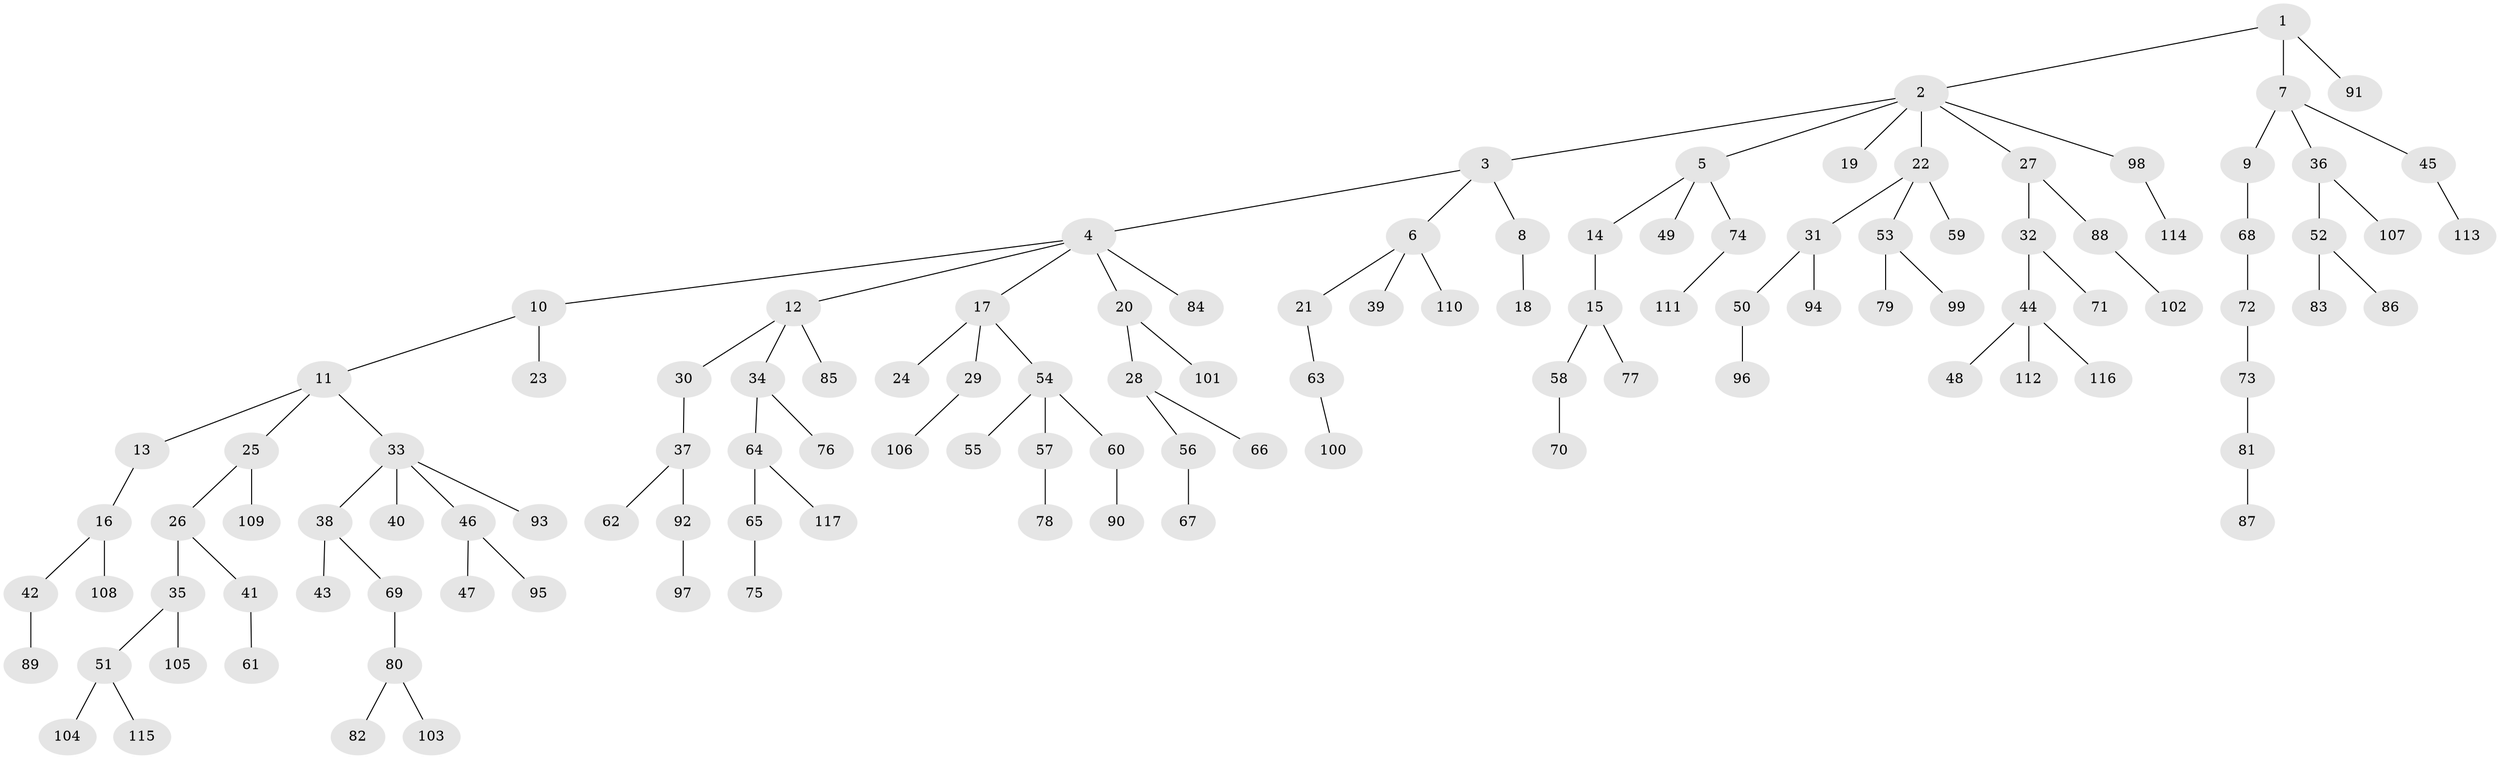 // coarse degree distribution, {8: 0.02631578947368421, 7: 0.05263157894736842, 3: 0.15789473684210525, 2: 0.13157894736842105, 1: 0.631578947368421}
// Generated by graph-tools (version 1.1) at 2025/19/03/04/25 18:19:14]
// undirected, 117 vertices, 116 edges
graph export_dot {
graph [start="1"]
  node [color=gray90,style=filled];
  1;
  2;
  3;
  4;
  5;
  6;
  7;
  8;
  9;
  10;
  11;
  12;
  13;
  14;
  15;
  16;
  17;
  18;
  19;
  20;
  21;
  22;
  23;
  24;
  25;
  26;
  27;
  28;
  29;
  30;
  31;
  32;
  33;
  34;
  35;
  36;
  37;
  38;
  39;
  40;
  41;
  42;
  43;
  44;
  45;
  46;
  47;
  48;
  49;
  50;
  51;
  52;
  53;
  54;
  55;
  56;
  57;
  58;
  59;
  60;
  61;
  62;
  63;
  64;
  65;
  66;
  67;
  68;
  69;
  70;
  71;
  72;
  73;
  74;
  75;
  76;
  77;
  78;
  79;
  80;
  81;
  82;
  83;
  84;
  85;
  86;
  87;
  88;
  89;
  90;
  91;
  92;
  93;
  94;
  95;
  96;
  97;
  98;
  99;
  100;
  101;
  102;
  103;
  104;
  105;
  106;
  107;
  108;
  109;
  110;
  111;
  112;
  113;
  114;
  115;
  116;
  117;
  1 -- 2;
  1 -- 7;
  1 -- 91;
  2 -- 3;
  2 -- 5;
  2 -- 19;
  2 -- 22;
  2 -- 27;
  2 -- 98;
  3 -- 4;
  3 -- 6;
  3 -- 8;
  4 -- 10;
  4 -- 12;
  4 -- 17;
  4 -- 20;
  4 -- 84;
  5 -- 14;
  5 -- 49;
  5 -- 74;
  6 -- 21;
  6 -- 39;
  6 -- 110;
  7 -- 9;
  7 -- 36;
  7 -- 45;
  8 -- 18;
  9 -- 68;
  10 -- 11;
  10 -- 23;
  11 -- 13;
  11 -- 25;
  11 -- 33;
  12 -- 30;
  12 -- 34;
  12 -- 85;
  13 -- 16;
  14 -- 15;
  15 -- 58;
  15 -- 77;
  16 -- 42;
  16 -- 108;
  17 -- 24;
  17 -- 29;
  17 -- 54;
  20 -- 28;
  20 -- 101;
  21 -- 63;
  22 -- 31;
  22 -- 53;
  22 -- 59;
  25 -- 26;
  25 -- 109;
  26 -- 35;
  26 -- 41;
  27 -- 32;
  27 -- 88;
  28 -- 56;
  28 -- 66;
  29 -- 106;
  30 -- 37;
  31 -- 50;
  31 -- 94;
  32 -- 44;
  32 -- 71;
  33 -- 38;
  33 -- 40;
  33 -- 46;
  33 -- 93;
  34 -- 64;
  34 -- 76;
  35 -- 51;
  35 -- 105;
  36 -- 52;
  36 -- 107;
  37 -- 62;
  37 -- 92;
  38 -- 43;
  38 -- 69;
  41 -- 61;
  42 -- 89;
  44 -- 48;
  44 -- 112;
  44 -- 116;
  45 -- 113;
  46 -- 47;
  46 -- 95;
  50 -- 96;
  51 -- 104;
  51 -- 115;
  52 -- 83;
  52 -- 86;
  53 -- 79;
  53 -- 99;
  54 -- 55;
  54 -- 57;
  54 -- 60;
  56 -- 67;
  57 -- 78;
  58 -- 70;
  60 -- 90;
  63 -- 100;
  64 -- 65;
  64 -- 117;
  65 -- 75;
  68 -- 72;
  69 -- 80;
  72 -- 73;
  73 -- 81;
  74 -- 111;
  80 -- 82;
  80 -- 103;
  81 -- 87;
  88 -- 102;
  92 -- 97;
  98 -- 114;
}
